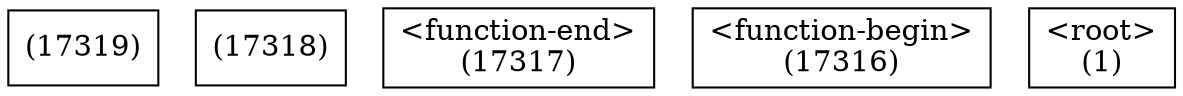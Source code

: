 digraph graphname {
n17319 [shape=box,label="(17319)"];
n17318 [shape=box,label="(17318)"];
n17317 [shape=box,label="<function-end>
(17317)"];
n17316 [shape=box,label="<function-begin>
(17316)"];
n1 [shape=box,label="<root>
(1)"];
}
